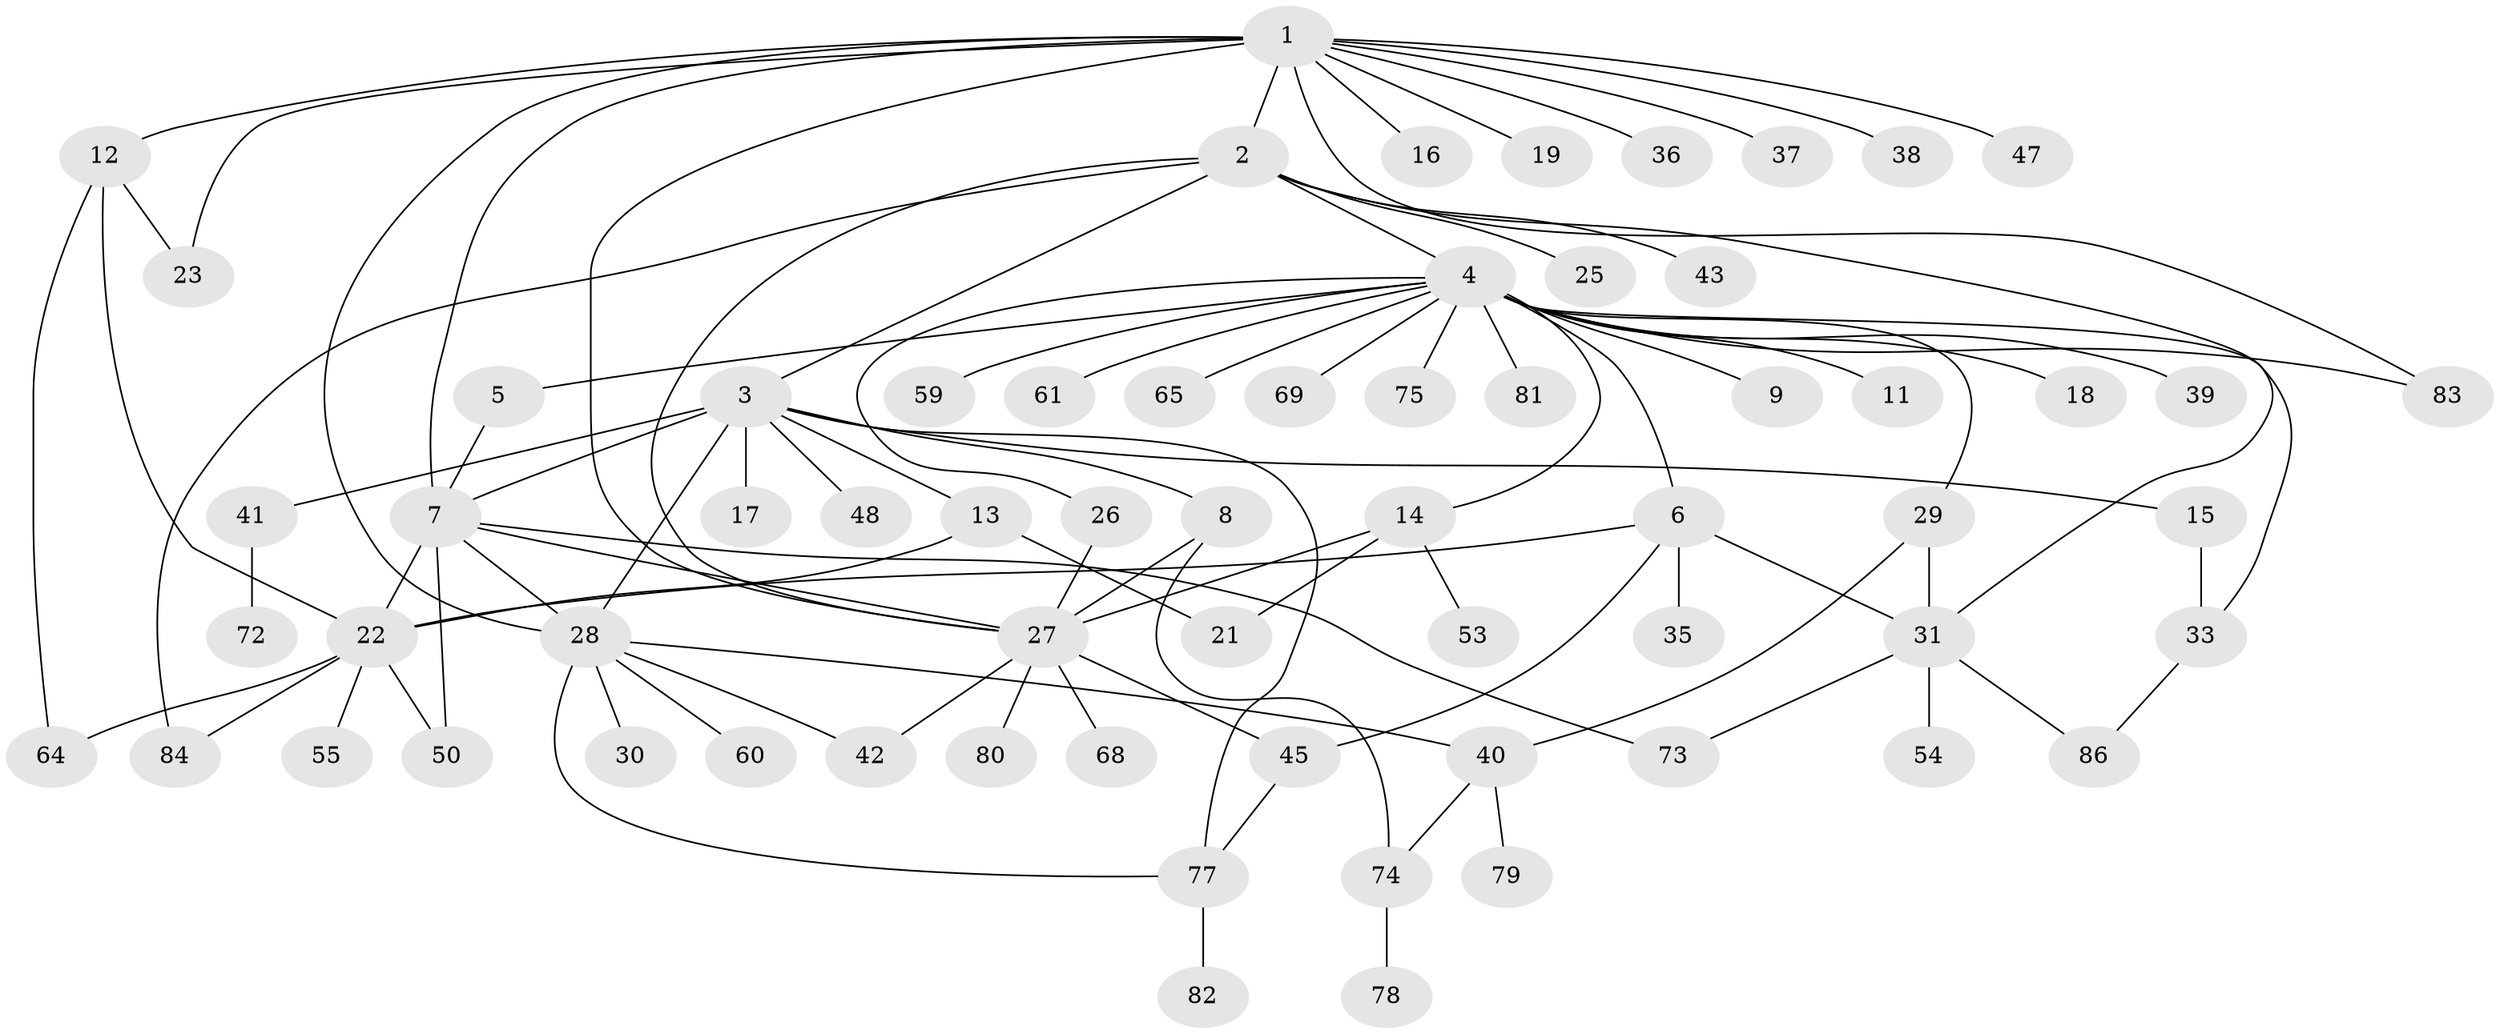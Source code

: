 // original degree distribution, {12: 0.011494252873563218, 10: 0.022988505747126436, 16: 0.011494252873563218, 2: 0.26436781609195403, 6: 0.034482758620689655, 3: 0.09195402298850575, 1: 0.4367816091954023, 4: 0.06896551724137931, 8: 0.011494252873563218, 9: 0.011494252873563218, 7: 0.022988505747126436, 5: 0.011494252873563218}
// Generated by graph-tools (version 1.1) at 2025/41/03/06/25 10:41:50]
// undirected, 65 vertices, 93 edges
graph export_dot {
graph [start="1"]
  node [color=gray90,style=filled];
  1 [super="+20"];
  2 [super="+57"];
  3 [super="+24"];
  4 [super="+10"];
  5;
  6 [super="+32"];
  7 [super="+67"];
  8 [super="+44"];
  9;
  11;
  12;
  13;
  14 [super="+34"];
  15;
  16;
  17;
  18;
  19;
  21;
  22 [super="+63"];
  23;
  25;
  26;
  27 [super="+46"];
  28 [super="+66"];
  29;
  30;
  31 [super="+51"];
  33 [super="+76"];
  35 [super="+62"];
  36 [super="+52"];
  37;
  38;
  39 [super="+58"];
  40 [super="+49"];
  41;
  42;
  43;
  45 [super="+71"];
  47;
  48;
  50;
  53;
  54 [super="+56"];
  55;
  59;
  60;
  61;
  64 [super="+85"];
  65;
  68 [super="+70"];
  69;
  72;
  73;
  74;
  75;
  77 [super="+87"];
  78;
  79;
  80;
  81;
  82;
  83;
  84;
  86;
  1 -- 2 [weight=2];
  1 -- 7;
  1 -- 12;
  1 -- 16;
  1 -- 19;
  1 -- 23;
  1 -- 27;
  1 -- 28;
  1 -- 38;
  1 -- 47;
  1 -- 83;
  1 -- 36;
  1 -- 37;
  2 -- 3;
  2 -- 4;
  2 -- 25;
  2 -- 31;
  2 -- 43;
  2 -- 84;
  2 -- 27;
  3 -- 8;
  3 -- 13;
  3 -- 15;
  3 -- 17;
  3 -- 28;
  3 -- 41;
  3 -- 77;
  3 -- 48;
  3 -- 7;
  4 -- 5;
  4 -- 6;
  4 -- 9;
  4 -- 11;
  4 -- 14;
  4 -- 18;
  4 -- 26;
  4 -- 29;
  4 -- 39;
  4 -- 59;
  4 -- 61;
  4 -- 69;
  4 -- 81;
  4 -- 83;
  4 -- 65;
  4 -- 75;
  4 -- 33;
  5 -- 7;
  6 -- 22;
  6 -- 31;
  6 -- 35;
  6 -- 45;
  7 -- 50;
  7 -- 73;
  7 -- 27;
  7 -- 28;
  7 -- 22;
  8 -- 74;
  8 -- 27;
  12 -- 22;
  12 -- 23;
  12 -- 64;
  13 -- 21;
  13 -- 22;
  14 -- 53;
  14 -- 27 [weight=2];
  14 -- 21;
  15 -- 33;
  22 -- 55;
  22 -- 84;
  22 -- 50;
  22 -- 64;
  26 -- 27;
  27 -- 42;
  27 -- 68;
  27 -- 80;
  27 -- 45;
  28 -- 30;
  28 -- 42;
  28 -- 60;
  28 -- 77;
  28 -- 40;
  29 -- 31;
  29 -- 40;
  31 -- 54;
  31 -- 73;
  31 -- 86;
  33 -- 86;
  40 -- 74;
  40 -- 79;
  41 -- 72;
  45 -- 77;
  74 -- 78;
  77 -- 82;
}
